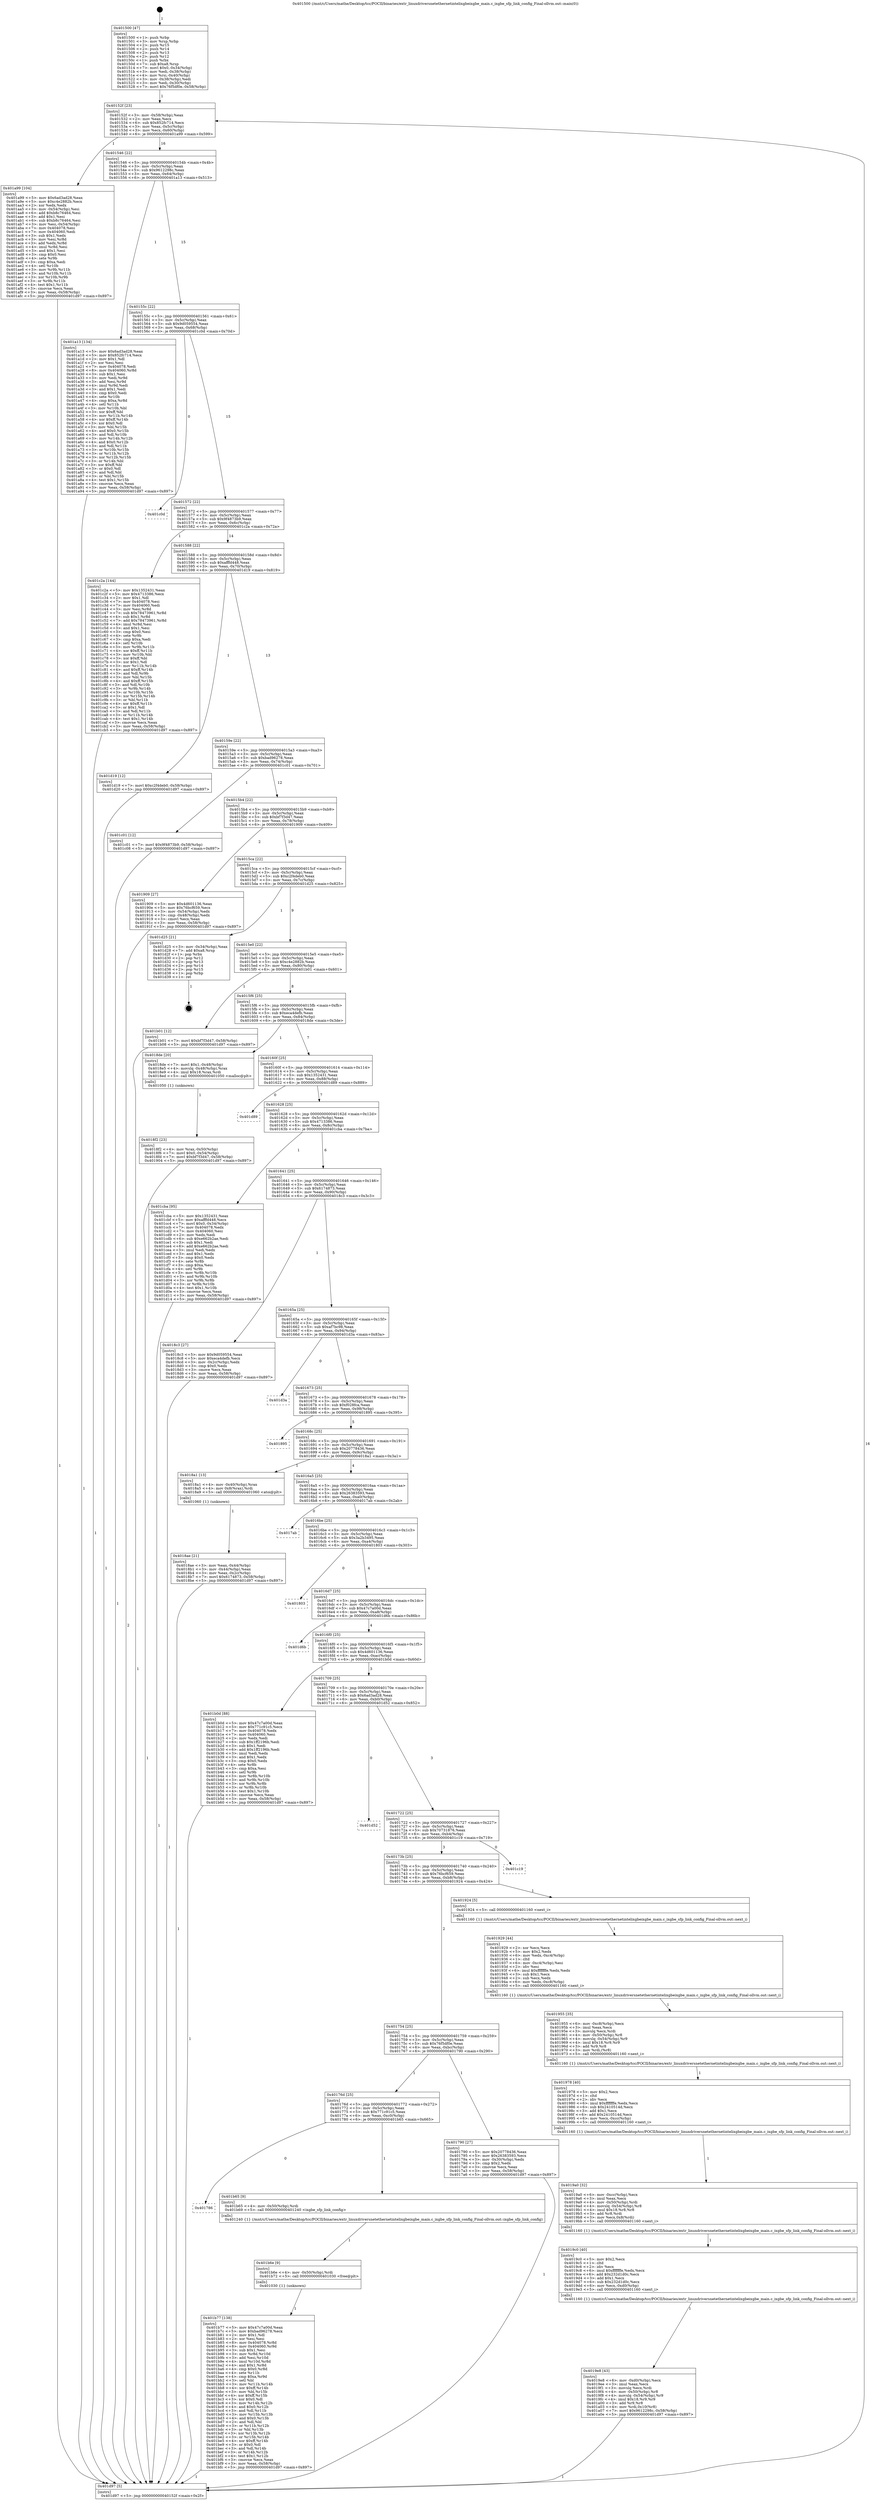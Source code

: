 digraph "0x401500" {
  label = "0x401500 (/mnt/c/Users/mathe/Desktop/tcc/POCII/binaries/extr_linuxdriversnetethernetintelixgbeixgbe_main.c_ixgbe_sfp_link_config_Final-ollvm.out::main(0))"
  labelloc = "t"
  node[shape=record]

  Entry [label="",width=0.3,height=0.3,shape=circle,fillcolor=black,style=filled]
  "0x40152f" [label="{
     0x40152f [23]\l
     | [instrs]\l
     &nbsp;&nbsp;0x40152f \<+3\>: mov -0x58(%rbp),%eax\l
     &nbsp;&nbsp;0x401532 \<+2\>: mov %eax,%ecx\l
     &nbsp;&nbsp;0x401534 \<+6\>: sub $0x852fc714,%ecx\l
     &nbsp;&nbsp;0x40153a \<+3\>: mov %eax,-0x5c(%rbp)\l
     &nbsp;&nbsp;0x40153d \<+3\>: mov %ecx,-0x60(%rbp)\l
     &nbsp;&nbsp;0x401540 \<+6\>: je 0000000000401a99 \<main+0x599\>\l
  }"]
  "0x401a99" [label="{
     0x401a99 [104]\l
     | [instrs]\l
     &nbsp;&nbsp;0x401a99 \<+5\>: mov $0x6ad3ad28,%eax\l
     &nbsp;&nbsp;0x401a9e \<+5\>: mov $0xc4e2882b,%ecx\l
     &nbsp;&nbsp;0x401aa3 \<+2\>: xor %edx,%edx\l
     &nbsp;&nbsp;0x401aa5 \<+3\>: mov -0x54(%rbp),%esi\l
     &nbsp;&nbsp;0x401aa8 \<+6\>: add $0xb8c76464,%esi\l
     &nbsp;&nbsp;0x401aae \<+3\>: add $0x1,%esi\l
     &nbsp;&nbsp;0x401ab1 \<+6\>: sub $0xb8c76464,%esi\l
     &nbsp;&nbsp;0x401ab7 \<+3\>: mov %esi,-0x54(%rbp)\l
     &nbsp;&nbsp;0x401aba \<+7\>: mov 0x404078,%esi\l
     &nbsp;&nbsp;0x401ac1 \<+7\>: mov 0x404060,%edi\l
     &nbsp;&nbsp;0x401ac8 \<+3\>: sub $0x1,%edx\l
     &nbsp;&nbsp;0x401acb \<+3\>: mov %esi,%r8d\l
     &nbsp;&nbsp;0x401ace \<+3\>: add %edx,%r8d\l
     &nbsp;&nbsp;0x401ad1 \<+4\>: imul %r8d,%esi\l
     &nbsp;&nbsp;0x401ad5 \<+3\>: and $0x1,%esi\l
     &nbsp;&nbsp;0x401ad8 \<+3\>: cmp $0x0,%esi\l
     &nbsp;&nbsp;0x401adb \<+4\>: sete %r9b\l
     &nbsp;&nbsp;0x401adf \<+3\>: cmp $0xa,%edi\l
     &nbsp;&nbsp;0x401ae2 \<+4\>: setl %r10b\l
     &nbsp;&nbsp;0x401ae6 \<+3\>: mov %r9b,%r11b\l
     &nbsp;&nbsp;0x401ae9 \<+3\>: and %r10b,%r11b\l
     &nbsp;&nbsp;0x401aec \<+3\>: xor %r10b,%r9b\l
     &nbsp;&nbsp;0x401aef \<+3\>: or %r9b,%r11b\l
     &nbsp;&nbsp;0x401af2 \<+4\>: test $0x1,%r11b\l
     &nbsp;&nbsp;0x401af6 \<+3\>: cmovne %ecx,%eax\l
     &nbsp;&nbsp;0x401af9 \<+3\>: mov %eax,-0x58(%rbp)\l
     &nbsp;&nbsp;0x401afc \<+5\>: jmp 0000000000401d97 \<main+0x897\>\l
  }"]
  "0x401546" [label="{
     0x401546 [22]\l
     | [instrs]\l
     &nbsp;&nbsp;0x401546 \<+5\>: jmp 000000000040154b \<main+0x4b\>\l
     &nbsp;&nbsp;0x40154b \<+3\>: mov -0x5c(%rbp),%eax\l
     &nbsp;&nbsp;0x40154e \<+5\>: sub $0x9612298c,%eax\l
     &nbsp;&nbsp;0x401553 \<+3\>: mov %eax,-0x64(%rbp)\l
     &nbsp;&nbsp;0x401556 \<+6\>: je 0000000000401a13 \<main+0x513\>\l
  }"]
  Exit [label="",width=0.3,height=0.3,shape=circle,fillcolor=black,style=filled,peripheries=2]
  "0x401a13" [label="{
     0x401a13 [134]\l
     | [instrs]\l
     &nbsp;&nbsp;0x401a13 \<+5\>: mov $0x6ad3ad28,%eax\l
     &nbsp;&nbsp;0x401a18 \<+5\>: mov $0x852fc714,%ecx\l
     &nbsp;&nbsp;0x401a1d \<+2\>: mov $0x1,%dl\l
     &nbsp;&nbsp;0x401a1f \<+2\>: xor %esi,%esi\l
     &nbsp;&nbsp;0x401a21 \<+7\>: mov 0x404078,%edi\l
     &nbsp;&nbsp;0x401a28 \<+8\>: mov 0x404060,%r8d\l
     &nbsp;&nbsp;0x401a30 \<+3\>: sub $0x1,%esi\l
     &nbsp;&nbsp;0x401a33 \<+3\>: mov %edi,%r9d\l
     &nbsp;&nbsp;0x401a36 \<+3\>: add %esi,%r9d\l
     &nbsp;&nbsp;0x401a39 \<+4\>: imul %r9d,%edi\l
     &nbsp;&nbsp;0x401a3d \<+3\>: and $0x1,%edi\l
     &nbsp;&nbsp;0x401a40 \<+3\>: cmp $0x0,%edi\l
     &nbsp;&nbsp;0x401a43 \<+4\>: sete %r10b\l
     &nbsp;&nbsp;0x401a47 \<+4\>: cmp $0xa,%r8d\l
     &nbsp;&nbsp;0x401a4b \<+4\>: setl %r11b\l
     &nbsp;&nbsp;0x401a4f \<+3\>: mov %r10b,%bl\l
     &nbsp;&nbsp;0x401a52 \<+3\>: xor $0xff,%bl\l
     &nbsp;&nbsp;0x401a55 \<+3\>: mov %r11b,%r14b\l
     &nbsp;&nbsp;0x401a58 \<+4\>: xor $0xff,%r14b\l
     &nbsp;&nbsp;0x401a5c \<+3\>: xor $0x0,%dl\l
     &nbsp;&nbsp;0x401a5f \<+3\>: mov %bl,%r15b\l
     &nbsp;&nbsp;0x401a62 \<+4\>: and $0x0,%r15b\l
     &nbsp;&nbsp;0x401a66 \<+3\>: and %dl,%r10b\l
     &nbsp;&nbsp;0x401a69 \<+3\>: mov %r14b,%r12b\l
     &nbsp;&nbsp;0x401a6c \<+4\>: and $0x0,%r12b\l
     &nbsp;&nbsp;0x401a70 \<+3\>: and %dl,%r11b\l
     &nbsp;&nbsp;0x401a73 \<+3\>: or %r10b,%r15b\l
     &nbsp;&nbsp;0x401a76 \<+3\>: or %r11b,%r12b\l
     &nbsp;&nbsp;0x401a79 \<+3\>: xor %r12b,%r15b\l
     &nbsp;&nbsp;0x401a7c \<+3\>: or %r14b,%bl\l
     &nbsp;&nbsp;0x401a7f \<+3\>: xor $0xff,%bl\l
     &nbsp;&nbsp;0x401a82 \<+3\>: or $0x0,%dl\l
     &nbsp;&nbsp;0x401a85 \<+2\>: and %dl,%bl\l
     &nbsp;&nbsp;0x401a87 \<+3\>: or %bl,%r15b\l
     &nbsp;&nbsp;0x401a8a \<+4\>: test $0x1,%r15b\l
     &nbsp;&nbsp;0x401a8e \<+3\>: cmovne %ecx,%eax\l
     &nbsp;&nbsp;0x401a91 \<+3\>: mov %eax,-0x58(%rbp)\l
     &nbsp;&nbsp;0x401a94 \<+5\>: jmp 0000000000401d97 \<main+0x897\>\l
  }"]
  "0x40155c" [label="{
     0x40155c [22]\l
     | [instrs]\l
     &nbsp;&nbsp;0x40155c \<+5\>: jmp 0000000000401561 \<main+0x61\>\l
     &nbsp;&nbsp;0x401561 \<+3\>: mov -0x5c(%rbp),%eax\l
     &nbsp;&nbsp;0x401564 \<+5\>: sub $0x9d059554,%eax\l
     &nbsp;&nbsp;0x401569 \<+3\>: mov %eax,-0x68(%rbp)\l
     &nbsp;&nbsp;0x40156c \<+6\>: je 0000000000401c0d \<main+0x70d\>\l
  }"]
  "0x401b77" [label="{
     0x401b77 [138]\l
     | [instrs]\l
     &nbsp;&nbsp;0x401b77 \<+5\>: mov $0x47c7a00d,%eax\l
     &nbsp;&nbsp;0x401b7c \<+5\>: mov $0xbad96278,%ecx\l
     &nbsp;&nbsp;0x401b81 \<+2\>: mov $0x1,%dl\l
     &nbsp;&nbsp;0x401b83 \<+2\>: xor %esi,%esi\l
     &nbsp;&nbsp;0x401b85 \<+8\>: mov 0x404078,%r8d\l
     &nbsp;&nbsp;0x401b8d \<+8\>: mov 0x404060,%r9d\l
     &nbsp;&nbsp;0x401b95 \<+3\>: sub $0x1,%esi\l
     &nbsp;&nbsp;0x401b98 \<+3\>: mov %r8d,%r10d\l
     &nbsp;&nbsp;0x401b9b \<+3\>: add %esi,%r10d\l
     &nbsp;&nbsp;0x401b9e \<+4\>: imul %r10d,%r8d\l
     &nbsp;&nbsp;0x401ba2 \<+4\>: and $0x1,%r8d\l
     &nbsp;&nbsp;0x401ba6 \<+4\>: cmp $0x0,%r8d\l
     &nbsp;&nbsp;0x401baa \<+4\>: sete %r11b\l
     &nbsp;&nbsp;0x401bae \<+4\>: cmp $0xa,%r9d\l
     &nbsp;&nbsp;0x401bb2 \<+3\>: setl %bl\l
     &nbsp;&nbsp;0x401bb5 \<+3\>: mov %r11b,%r14b\l
     &nbsp;&nbsp;0x401bb8 \<+4\>: xor $0xff,%r14b\l
     &nbsp;&nbsp;0x401bbc \<+3\>: mov %bl,%r15b\l
     &nbsp;&nbsp;0x401bbf \<+4\>: xor $0xff,%r15b\l
     &nbsp;&nbsp;0x401bc3 \<+3\>: xor $0x0,%dl\l
     &nbsp;&nbsp;0x401bc6 \<+3\>: mov %r14b,%r12b\l
     &nbsp;&nbsp;0x401bc9 \<+4\>: and $0x0,%r12b\l
     &nbsp;&nbsp;0x401bcd \<+3\>: and %dl,%r11b\l
     &nbsp;&nbsp;0x401bd0 \<+3\>: mov %r15b,%r13b\l
     &nbsp;&nbsp;0x401bd3 \<+4\>: and $0x0,%r13b\l
     &nbsp;&nbsp;0x401bd7 \<+2\>: and %dl,%bl\l
     &nbsp;&nbsp;0x401bd9 \<+3\>: or %r11b,%r12b\l
     &nbsp;&nbsp;0x401bdc \<+3\>: or %bl,%r13b\l
     &nbsp;&nbsp;0x401bdf \<+3\>: xor %r13b,%r12b\l
     &nbsp;&nbsp;0x401be2 \<+3\>: or %r15b,%r14b\l
     &nbsp;&nbsp;0x401be5 \<+4\>: xor $0xff,%r14b\l
     &nbsp;&nbsp;0x401be9 \<+3\>: or $0x0,%dl\l
     &nbsp;&nbsp;0x401bec \<+3\>: and %dl,%r14b\l
     &nbsp;&nbsp;0x401bef \<+3\>: or %r14b,%r12b\l
     &nbsp;&nbsp;0x401bf2 \<+4\>: test $0x1,%r12b\l
     &nbsp;&nbsp;0x401bf6 \<+3\>: cmovne %ecx,%eax\l
     &nbsp;&nbsp;0x401bf9 \<+3\>: mov %eax,-0x58(%rbp)\l
     &nbsp;&nbsp;0x401bfc \<+5\>: jmp 0000000000401d97 \<main+0x897\>\l
  }"]
  "0x401c0d" [label="{
     0x401c0d\l
  }", style=dashed]
  "0x401572" [label="{
     0x401572 [22]\l
     | [instrs]\l
     &nbsp;&nbsp;0x401572 \<+5\>: jmp 0000000000401577 \<main+0x77\>\l
     &nbsp;&nbsp;0x401577 \<+3\>: mov -0x5c(%rbp),%eax\l
     &nbsp;&nbsp;0x40157a \<+5\>: sub $0x9f4873b9,%eax\l
     &nbsp;&nbsp;0x40157f \<+3\>: mov %eax,-0x6c(%rbp)\l
     &nbsp;&nbsp;0x401582 \<+6\>: je 0000000000401c2a \<main+0x72a\>\l
  }"]
  "0x401b6e" [label="{
     0x401b6e [9]\l
     | [instrs]\l
     &nbsp;&nbsp;0x401b6e \<+4\>: mov -0x50(%rbp),%rdi\l
     &nbsp;&nbsp;0x401b72 \<+5\>: call 0000000000401030 \<free@plt\>\l
     | [calls]\l
     &nbsp;&nbsp;0x401030 \{1\} (unknown)\l
  }"]
  "0x401c2a" [label="{
     0x401c2a [144]\l
     | [instrs]\l
     &nbsp;&nbsp;0x401c2a \<+5\>: mov $0x1352431,%eax\l
     &nbsp;&nbsp;0x401c2f \<+5\>: mov $0x4713386,%ecx\l
     &nbsp;&nbsp;0x401c34 \<+2\>: mov $0x1,%dl\l
     &nbsp;&nbsp;0x401c36 \<+7\>: mov 0x404078,%esi\l
     &nbsp;&nbsp;0x401c3d \<+7\>: mov 0x404060,%edi\l
     &nbsp;&nbsp;0x401c44 \<+3\>: mov %esi,%r8d\l
     &nbsp;&nbsp;0x401c47 \<+7\>: sub $0x78473961,%r8d\l
     &nbsp;&nbsp;0x401c4e \<+4\>: sub $0x1,%r8d\l
     &nbsp;&nbsp;0x401c52 \<+7\>: add $0x78473961,%r8d\l
     &nbsp;&nbsp;0x401c59 \<+4\>: imul %r8d,%esi\l
     &nbsp;&nbsp;0x401c5d \<+3\>: and $0x1,%esi\l
     &nbsp;&nbsp;0x401c60 \<+3\>: cmp $0x0,%esi\l
     &nbsp;&nbsp;0x401c63 \<+4\>: sete %r9b\l
     &nbsp;&nbsp;0x401c67 \<+3\>: cmp $0xa,%edi\l
     &nbsp;&nbsp;0x401c6a \<+4\>: setl %r10b\l
     &nbsp;&nbsp;0x401c6e \<+3\>: mov %r9b,%r11b\l
     &nbsp;&nbsp;0x401c71 \<+4\>: xor $0xff,%r11b\l
     &nbsp;&nbsp;0x401c75 \<+3\>: mov %r10b,%bl\l
     &nbsp;&nbsp;0x401c78 \<+3\>: xor $0xff,%bl\l
     &nbsp;&nbsp;0x401c7b \<+3\>: xor $0x1,%dl\l
     &nbsp;&nbsp;0x401c7e \<+3\>: mov %r11b,%r14b\l
     &nbsp;&nbsp;0x401c81 \<+4\>: and $0xff,%r14b\l
     &nbsp;&nbsp;0x401c85 \<+3\>: and %dl,%r9b\l
     &nbsp;&nbsp;0x401c88 \<+3\>: mov %bl,%r15b\l
     &nbsp;&nbsp;0x401c8b \<+4\>: and $0xff,%r15b\l
     &nbsp;&nbsp;0x401c8f \<+3\>: and %dl,%r10b\l
     &nbsp;&nbsp;0x401c92 \<+3\>: or %r9b,%r14b\l
     &nbsp;&nbsp;0x401c95 \<+3\>: or %r10b,%r15b\l
     &nbsp;&nbsp;0x401c98 \<+3\>: xor %r15b,%r14b\l
     &nbsp;&nbsp;0x401c9b \<+3\>: or %bl,%r11b\l
     &nbsp;&nbsp;0x401c9e \<+4\>: xor $0xff,%r11b\l
     &nbsp;&nbsp;0x401ca2 \<+3\>: or $0x1,%dl\l
     &nbsp;&nbsp;0x401ca5 \<+3\>: and %dl,%r11b\l
     &nbsp;&nbsp;0x401ca8 \<+3\>: or %r11b,%r14b\l
     &nbsp;&nbsp;0x401cab \<+4\>: test $0x1,%r14b\l
     &nbsp;&nbsp;0x401caf \<+3\>: cmovne %ecx,%eax\l
     &nbsp;&nbsp;0x401cb2 \<+3\>: mov %eax,-0x58(%rbp)\l
     &nbsp;&nbsp;0x401cb5 \<+5\>: jmp 0000000000401d97 \<main+0x897\>\l
  }"]
  "0x401588" [label="{
     0x401588 [22]\l
     | [instrs]\l
     &nbsp;&nbsp;0x401588 \<+5\>: jmp 000000000040158d \<main+0x8d\>\l
     &nbsp;&nbsp;0x40158d \<+3\>: mov -0x5c(%rbp),%eax\l
     &nbsp;&nbsp;0x401590 \<+5\>: sub $0xafffd448,%eax\l
     &nbsp;&nbsp;0x401595 \<+3\>: mov %eax,-0x70(%rbp)\l
     &nbsp;&nbsp;0x401598 \<+6\>: je 0000000000401d19 \<main+0x819\>\l
  }"]
  "0x401786" [label="{
     0x401786\l
  }", style=dashed]
  "0x401d19" [label="{
     0x401d19 [12]\l
     | [instrs]\l
     &nbsp;&nbsp;0x401d19 \<+7\>: movl $0xc2f4deb0,-0x58(%rbp)\l
     &nbsp;&nbsp;0x401d20 \<+5\>: jmp 0000000000401d97 \<main+0x897\>\l
  }"]
  "0x40159e" [label="{
     0x40159e [22]\l
     | [instrs]\l
     &nbsp;&nbsp;0x40159e \<+5\>: jmp 00000000004015a3 \<main+0xa3\>\l
     &nbsp;&nbsp;0x4015a3 \<+3\>: mov -0x5c(%rbp),%eax\l
     &nbsp;&nbsp;0x4015a6 \<+5\>: sub $0xbad96278,%eax\l
     &nbsp;&nbsp;0x4015ab \<+3\>: mov %eax,-0x74(%rbp)\l
     &nbsp;&nbsp;0x4015ae \<+6\>: je 0000000000401c01 \<main+0x701\>\l
  }"]
  "0x401b65" [label="{
     0x401b65 [9]\l
     | [instrs]\l
     &nbsp;&nbsp;0x401b65 \<+4\>: mov -0x50(%rbp),%rdi\l
     &nbsp;&nbsp;0x401b69 \<+5\>: call 0000000000401240 \<ixgbe_sfp_link_config\>\l
     | [calls]\l
     &nbsp;&nbsp;0x401240 \{1\} (/mnt/c/Users/mathe/Desktop/tcc/POCII/binaries/extr_linuxdriversnetethernetintelixgbeixgbe_main.c_ixgbe_sfp_link_config_Final-ollvm.out::ixgbe_sfp_link_config)\l
  }"]
  "0x401c01" [label="{
     0x401c01 [12]\l
     | [instrs]\l
     &nbsp;&nbsp;0x401c01 \<+7\>: movl $0x9f4873b9,-0x58(%rbp)\l
     &nbsp;&nbsp;0x401c08 \<+5\>: jmp 0000000000401d97 \<main+0x897\>\l
  }"]
  "0x4015b4" [label="{
     0x4015b4 [22]\l
     | [instrs]\l
     &nbsp;&nbsp;0x4015b4 \<+5\>: jmp 00000000004015b9 \<main+0xb9\>\l
     &nbsp;&nbsp;0x4015b9 \<+3\>: mov -0x5c(%rbp),%eax\l
     &nbsp;&nbsp;0x4015bc \<+5\>: sub $0xbf7f3d47,%eax\l
     &nbsp;&nbsp;0x4015c1 \<+3\>: mov %eax,-0x78(%rbp)\l
     &nbsp;&nbsp;0x4015c4 \<+6\>: je 0000000000401909 \<main+0x409\>\l
  }"]
  "0x4019e8" [label="{
     0x4019e8 [43]\l
     | [instrs]\l
     &nbsp;&nbsp;0x4019e8 \<+6\>: mov -0xd0(%rbp),%ecx\l
     &nbsp;&nbsp;0x4019ee \<+3\>: imul %eax,%ecx\l
     &nbsp;&nbsp;0x4019f1 \<+3\>: movslq %ecx,%rdi\l
     &nbsp;&nbsp;0x4019f4 \<+4\>: mov -0x50(%rbp),%r8\l
     &nbsp;&nbsp;0x4019f8 \<+4\>: movslq -0x54(%rbp),%r9\l
     &nbsp;&nbsp;0x4019fc \<+4\>: imul $0x18,%r9,%r9\l
     &nbsp;&nbsp;0x401a00 \<+3\>: add %r9,%r8\l
     &nbsp;&nbsp;0x401a03 \<+4\>: mov %rdi,0x10(%r8)\l
     &nbsp;&nbsp;0x401a07 \<+7\>: movl $0x9612298c,-0x58(%rbp)\l
     &nbsp;&nbsp;0x401a0e \<+5\>: jmp 0000000000401d97 \<main+0x897\>\l
  }"]
  "0x401909" [label="{
     0x401909 [27]\l
     | [instrs]\l
     &nbsp;&nbsp;0x401909 \<+5\>: mov $0x4d601136,%eax\l
     &nbsp;&nbsp;0x40190e \<+5\>: mov $0x76bcf659,%ecx\l
     &nbsp;&nbsp;0x401913 \<+3\>: mov -0x54(%rbp),%edx\l
     &nbsp;&nbsp;0x401916 \<+3\>: cmp -0x48(%rbp),%edx\l
     &nbsp;&nbsp;0x401919 \<+3\>: cmovl %ecx,%eax\l
     &nbsp;&nbsp;0x40191c \<+3\>: mov %eax,-0x58(%rbp)\l
     &nbsp;&nbsp;0x40191f \<+5\>: jmp 0000000000401d97 \<main+0x897\>\l
  }"]
  "0x4015ca" [label="{
     0x4015ca [22]\l
     | [instrs]\l
     &nbsp;&nbsp;0x4015ca \<+5\>: jmp 00000000004015cf \<main+0xcf\>\l
     &nbsp;&nbsp;0x4015cf \<+3\>: mov -0x5c(%rbp),%eax\l
     &nbsp;&nbsp;0x4015d2 \<+5\>: sub $0xc2f4deb0,%eax\l
     &nbsp;&nbsp;0x4015d7 \<+3\>: mov %eax,-0x7c(%rbp)\l
     &nbsp;&nbsp;0x4015da \<+6\>: je 0000000000401d25 \<main+0x825\>\l
  }"]
  "0x4019c0" [label="{
     0x4019c0 [40]\l
     | [instrs]\l
     &nbsp;&nbsp;0x4019c0 \<+5\>: mov $0x2,%ecx\l
     &nbsp;&nbsp;0x4019c5 \<+1\>: cltd\l
     &nbsp;&nbsp;0x4019c6 \<+2\>: idiv %ecx\l
     &nbsp;&nbsp;0x4019c8 \<+6\>: imul $0xfffffffe,%edx,%ecx\l
     &nbsp;&nbsp;0x4019ce \<+6\>: add $0x232d1d0c,%ecx\l
     &nbsp;&nbsp;0x4019d4 \<+3\>: add $0x1,%ecx\l
     &nbsp;&nbsp;0x4019d7 \<+6\>: sub $0x232d1d0c,%ecx\l
     &nbsp;&nbsp;0x4019dd \<+6\>: mov %ecx,-0xd0(%rbp)\l
     &nbsp;&nbsp;0x4019e3 \<+5\>: call 0000000000401160 \<next_i\>\l
     | [calls]\l
     &nbsp;&nbsp;0x401160 \{1\} (/mnt/c/Users/mathe/Desktop/tcc/POCII/binaries/extr_linuxdriversnetethernetintelixgbeixgbe_main.c_ixgbe_sfp_link_config_Final-ollvm.out::next_i)\l
  }"]
  "0x401d25" [label="{
     0x401d25 [21]\l
     | [instrs]\l
     &nbsp;&nbsp;0x401d25 \<+3\>: mov -0x34(%rbp),%eax\l
     &nbsp;&nbsp;0x401d28 \<+7\>: add $0xa8,%rsp\l
     &nbsp;&nbsp;0x401d2f \<+1\>: pop %rbx\l
     &nbsp;&nbsp;0x401d30 \<+2\>: pop %r12\l
     &nbsp;&nbsp;0x401d32 \<+2\>: pop %r13\l
     &nbsp;&nbsp;0x401d34 \<+2\>: pop %r14\l
     &nbsp;&nbsp;0x401d36 \<+2\>: pop %r15\l
     &nbsp;&nbsp;0x401d38 \<+1\>: pop %rbp\l
     &nbsp;&nbsp;0x401d39 \<+1\>: ret\l
  }"]
  "0x4015e0" [label="{
     0x4015e0 [22]\l
     | [instrs]\l
     &nbsp;&nbsp;0x4015e0 \<+5\>: jmp 00000000004015e5 \<main+0xe5\>\l
     &nbsp;&nbsp;0x4015e5 \<+3\>: mov -0x5c(%rbp),%eax\l
     &nbsp;&nbsp;0x4015e8 \<+5\>: sub $0xc4e2882b,%eax\l
     &nbsp;&nbsp;0x4015ed \<+3\>: mov %eax,-0x80(%rbp)\l
     &nbsp;&nbsp;0x4015f0 \<+6\>: je 0000000000401b01 \<main+0x601\>\l
  }"]
  "0x4019a0" [label="{
     0x4019a0 [32]\l
     | [instrs]\l
     &nbsp;&nbsp;0x4019a0 \<+6\>: mov -0xcc(%rbp),%ecx\l
     &nbsp;&nbsp;0x4019a6 \<+3\>: imul %eax,%ecx\l
     &nbsp;&nbsp;0x4019a9 \<+4\>: mov -0x50(%rbp),%rdi\l
     &nbsp;&nbsp;0x4019ad \<+4\>: movslq -0x54(%rbp),%r8\l
     &nbsp;&nbsp;0x4019b1 \<+4\>: imul $0x18,%r8,%r8\l
     &nbsp;&nbsp;0x4019b5 \<+3\>: add %r8,%rdi\l
     &nbsp;&nbsp;0x4019b8 \<+3\>: mov %ecx,0x8(%rdi)\l
     &nbsp;&nbsp;0x4019bb \<+5\>: call 0000000000401160 \<next_i\>\l
     | [calls]\l
     &nbsp;&nbsp;0x401160 \{1\} (/mnt/c/Users/mathe/Desktop/tcc/POCII/binaries/extr_linuxdriversnetethernetintelixgbeixgbe_main.c_ixgbe_sfp_link_config_Final-ollvm.out::next_i)\l
  }"]
  "0x401b01" [label="{
     0x401b01 [12]\l
     | [instrs]\l
     &nbsp;&nbsp;0x401b01 \<+7\>: movl $0xbf7f3d47,-0x58(%rbp)\l
     &nbsp;&nbsp;0x401b08 \<+5\>: jmp 0000000000401d97 \<main+0x897\>\l
  }"]
  "0x4015f6" [label="{
     0x4015f6 [25]\l
     | [instrs]\l
     &nbsp;&nbsp;0x4015f6 \<+5\>: jmp 00000000004015fb \<main+0xfb\>\l
     &nbsp;&nbsp;0x4015fb \<+3\>: mov -0x5c(%rbp),%eax\l
     &nbsp;&nbsp;0x4015fe \<+5\>: sub $0xeca4defb,%eax\l
     &nbsp;&nbsp;0x401603 \<+6\>: mov %eax,-0x84(%rbp)\l
     &nbsp;&nbsp;0x401609 \<+6\>: je 00000000004018de \<main+0x3de\>\l
  }"]
  "0x401978" [label="{
     0x401978 [40]\l
     | [instrs]\l
     &nbsp;&nbsp;0x401978 \<+5\>: mov $0x2,%ecx\l
     &nbsp;&nbsp;0x40197d \<+1\>: cltd\l
     &nbsp;&nbsp;0x40197e \<+2\>: idiv %ecx\l
     &nbsp;&nbsp;0x401980 \<+6\>: imul $0xfffffffe,%edx,%ecx\l
     &nbsp;&nbsp;0x401986 \<+6\>: sub $0x2410514d,%ecx\l
     &nbsp;&nbsp;0x40198c \<+3\>: add $0x1,%ecx\l
     &nbsp;&nbsp;0x40198f \<+6\>: add $0x2410514d,%ecx\l
     &nbsp;&nbsp;0x401995 \<+6\>: mov %ecx,-0xcc(%rbp)\l
     &nbsp;&nbsp;0x40199b \<+5\>: call 0000000000401160 \<next_i\>\l
     | [calls]\l
     &nbsp;&nbsp;0x401160 \{1\} (/mnt/c/Users/mathe/Desktop/tcc/POCII/binaries/extr_linuxdriversnetethernetintelixgbeixgbe_main.c_ixgbe_sfp_link_config_Final-ollvm.out::next_i)\l
  }"]
  "0x4018de" [label="{
     0x4018de [20]\l
     | [instrs]\l
     &nbsp;&nbsp;0x4018de \<+7\>: movl $0x1,-0x48(%rbp)\l
     &nbsp;&nbsp;0x4018e5 \<+4\>: movslq -0x48(%rbp),%rax\l
     &nbsp;&nbsp;0x4018e9 \<+4\>: imul $0x18,%rax,%rdi\l
     &nbsp;&nbsp;0x4018ed \<+5\>: call 0000000000401050 \<malloc@plt\>\l
     | [calls]\l
     &nbsp;&nbsp;0x401050 \{1\} (unknown)\l
  }"]
  "0x40160f" [label="{
     0x40160f [25]\l
     | [instrs]\l
     &nbsp;&nbsp;0x40160f \<+5\>: jmp 0000000000401614 \<main+0x114\>\l
     &nbsp;&nbsp;0x401614 \<+3\>: mov -0x5c(%rbp),%eax\l
     &nbsp;&nbsp;0x401617 \<+5\>: sub $0x1352431,%eax\l
     &nbsp;&nbsp;0x40161c \<+6\>: mov %eax,-0x88(%rbp)\l
     &nbsp;&nbsp;0x401622 \<+6\>: je 0000000000401d89 \<main+0x889\>\l
  }"]
  "0x401955" [label="{
     0x401955 [35]\l
     | [instrs]\l
     &nbsp;&nbsp;0x401955 \<+6\>: mov -0xc8(%rbp),%ecx\l
     &nbsp;&nbsp;0x40195b \<+3\>: imul %eax,%ecx\l
     &nbsp;&nbsp;0x40195e \<+3\>: movslq %ecx,%rdi\l
     &nbsp;&nbsp;0x401961 \<+4\>: mov -0x50(%rbp),%r8\l
     &nbsp;&nbsp;0x401965 \<+4\>: movslq -0x54(%rbp),%r9\l
     &nbsp;&nbsp;0x401969 \<+4\>: imul $0x18,%r9,%r9\l
     &nbsp;&nbsp;0x40196d \<+3\>: add %r9,%r8\l
     &nbsp;&nbsp;0x401970 \<+3\>: mov %rdi,(%r8)\l
     &nbsp;&nbsp;0x401973 \<+5\>: call 0000000000401160 \<next_i\>\l
     | [calls]\l
     &nbsp;&nbsp;0x401160 \{1\} (/mnt/c/Users/mathe/Desktop/tcc/POCII/binaries/extr_linuxdriversnetethernetintelixgbeixgbe_main.c_ixgbe_sfp_link_config_Final-ollvm.out::next_i)\l
  }"]
  "0x401d89" [label="{
     0x401d89\l
  }", style=dashed]
  "0x401628" [label="{
     0x401628 [25]\l
     | [instrs]\l
     &nbsp;&nbsp;0x401628 \<+5\>: jmp 000000000040162d \<main+0x12d\>\l
     &nbsp;&nbsp;0x40162d \<+3\>: mov -0x5c(%rbp),%eax\l
     &nbsp;&nbsp;0x401630 \<+5\>: sub $0x4713386,%eax\l
     &nbsp;&nbsp;0x401635 \<+6\>: mov %eax,-0x8c(%rbp)\l
     &nbsp;&nbsp;0x40163b \<+6\>: je 0000000000401cba \<main+0x7ba\>\l
  }"]
  "0x401929" [label="{
     0x401929 [44]\l
     | [instrs]\l
     &nbsp;&nbsp;0x401929 \<+2\>: xor %ecx,%ecx\l
     &nbsp;&nbsp;0x40192b \<+5\>: mov $0x2,%edx\l
     &nbsp;&nbsp;0x401930 \<+6\>: mov %edx,-0xc4(%rbp)\l
     &nbsp;&nbsp;0x401936 \<+1\>: cltd\l
     &nbsp;&nbsp;0x401937 \<+6\>: mov -0xc4(%rbp),%esi\l
     &nbsp;&nbsp;0x40193d \<+2\>: idiv %esi\l
     &nbsp;&nbsp;0x40193f \<+6\>: imul $0xfffffffe,%edx,%edx\l
     &nbsp;&nbsp;0x401945 \<+3\>: sub $0x1,%ecx\l
     &nbsp;&nbsp;0x401948 \<+2\>: sub %ecx,%edx\l
     &nbsp;&nbsp;0x40194a \<+6\>: mov %edx,-0xc8(%rbp)\l
     &nbsp;&nbsp;0x401950 \<+5\>: call 0000000000401160 \<next_i\>\l
     | [calls]\l
     &nbsp;&nbsp;0x401160 \{1\} (/mnt/c/Users/mathe/Desktop/tcc/POCII/binaries/extr_linuxdriversnetethernetintelixgbeixgbe_main.c_ixgbe_sfp_link_config_Final-ollvm.out::next_i)\l
  }"]
  "0x401cba" [label="{
     0x401cba [95]\l
     | [instrs]\l
     &nbsp;&nbsp;0x401cba \<+5\>: mov $0x1352431,%eax\l
     &nbsp;&nbsp;0x401cbf \<+5\>: mov $0xafffd448,%ecx\l
     &nbsp;&nbsp;0x401cc4 \<+7\>: movl $0x0,-0x34(%rbp)\l
     &nbsp;&nbsp;0x401ccb \<+7\>: mov 0x404078,%edx\l
     &nbsp;&nbsp;0x401cd2 \<+7\>: mov 0x404060,%esi\l
     &nbsp;&nbsp;0x401cd9 \<+2\>: mov %edx,%edi\l
     &nbsp;&nbsp;0x401cdb \<+6\>: sub $0xe662b2ae,%edi\l
     &nbsp;&nbsp;0x401ce1 \<+3\>: sub $0x1,%edi\l
     &nbsp;&nbsp;0x401ce4 \<+6\>: add $0xe662b2ae,%edi\l
     &nbsp;&nbsp;0x401cea \<+3\>: imul %edi,%edx\l
     &nbsp;&nbsp;0x401ced \<+3\>: and $0x1,%edx\l
     &nbsp;&nbsp;0x401cf0 \<+3\>: cmp $0x0,%edx\l
     &nbsp;&nbsp;0x401cf3 \<+4\>: sete %r8b\l
     &nbsp;&nbsp;0x401cf7 \<+3\>: cmp $0xa,%esi\l
     &nbsp;&nbsp;0x401cfa \<+4\>: setl %r9b\l
     &nbsp;&nbsp;0x401cfe \<+3\>: mov %r8b,%r10b\l
     &nbsp;&nbsp;0x401d01 \<+3\>: and %r9b,%r10b\l
     &nbsp;&nbsp;0x401d04 \<+3\>: xor %r9b,%r8b\l
     &nbsp;&nbsp;0x401d07 \<+3\>: or %r8b,%r10b\l
     &nbsp;&nbsp;0x401d0a \<+4\>: test $0x1,%r10b\l
     &nbsp;&nbsp;0x401d0e \<+3\>: cmovne %ecx,%eax\l
     &nbsp;&nbsp;0x401d11 \<+3\>: mov %eax,-0x58(%rbp)\l
     &nbsp;&nbsp;0x401d14 \<+5\>: jmp 0000000000401d97 \<main+0x897\>\l
  }"]
  "0x401641" [label="{
     0x401641 [25]\l
     | [instrs]\l
     &nbsp;&nbsp;0x401641 \<+5\>: jmp 0000000000401646 \<main+0x146\>\l
     &nbsp;&nbsp;0x401646 \<+3\>: mov -0x5c(%rbp),%eax\l
     &nbsp;&nbsp;0x401649 \<+5\>: sub $0x6174873,%eax\l
     &nbsp;&nbsp;0x40164e \<+6\>: mov %eax,-0x90(%rbp)\l
     &nbsp;&nbsp;0x401654 \<+6\>: je 00000000004018c3 \<main+0x3c3\>\l
  }"]
  "0x4018f2" [label="{
     0x4018f2 [23]\l
     | [instrs]\l
     &nbsp;&nbsp;0x4018f2 \<+4\>: mov %rax,-0x50(%rbp)\l
     &nbsp;&nbsp;0x4018f6 \<+7\>: movl $0x0,-0x54(%rbp)\l
     &nbsp;&nbsp;0x4018fd \<+7\>: movl $0xbf7f3d47,-0x58(%rbp)\l
     &nbsp;&nbsp;0x401904 \<+5\>: jmp 0000000000401d97 \<main+0x897\>\l
  }"]
  "0x4018c3" [label="{
     0x4018c3 [27]\l
     | [instrs]\l
     &nbsp;&nbsp;0x4018c3 \<+5\>: mov $0x9d059554,%eax\l
     &nbsp;&nbsp;0x4018c8 \<+5\>: mov $0xeca4defb,%ecx\l
     &nbsp;&nbsp;0x4018cd \<+3\>: mov -0x2c(%rbp),%edx\l
     &nbsp;&nbsp;0x4018d0 \<+3\>: cmp $0x0,%edx\l
     &nbsp;&nbsp;0x4018d3 \<+3\>: cmove %ecx,%eax\l
     &nbsp;&nbsp;0x4018d6 \<+3\>: mov %eax,-0x58(%rbp)\l
     &nbsp;&nbsp;0x4018d9 \<+5\>: jmp 0000000000401d97 \<main+0x897\>\l
  }"]
  "0x40165a" [label="{
     0x40165a [25]\l
     | [instrs]\l
     &nbsp;&nbsp;0x40165a \<+5\>: jmp 000000000040165f \<main+0x15f\>\l
     &nbsp;&nbsp;0x40165f \<+3\>: mov -0x5c(%rbp),%eax\l
     &nbsp;&nbsp;0x401662 \<+5\>: sub $0xaf7bc98,%eax\l
     &nbsp;&nbsp;0x401667 \<+6\>: mov %eax,-0x94(%rbp)\l
     &nbsp;&nbsp;0x40166d \<+6\>: je 0000000000401d3a \<main+0x83a\>\l
  }"]
  "0x4018ae" [label="{
     0x4018ae [21]\l
     | [instrs]\l
     &nbsp;&nbsp;0x4018ae \<+3\>: mov %eax,-0x44(%rbp)\l
     &nbsp;&nbsp;0x4018b1 \<+3\>: mov -0x44(%rbp),%eax\l
     &nbsp;&nbsp;0x4018b4 \<+3\>: mov %eax,-0x2c(%rbp)\l
     &nbsp;&nbsp;0x4018b7 \<+7\>: movl $0x6174873,-0x58(%rbp)\l
     &nbsp;&nbsp;0x4018be \<+5\>: jmp 0000000000401d97 \<main+0x897\>\l
  }"]
  "0x401d3a" [label="{
     0x401d3a\l
  }", style=dashed]
  "0x401673" [label="{
     0x401673 [25]\l
     | [instrs]\l
     &nbsp;&nbsp;0x401673 \<+5\>: jmp 0000000000401678 \<main+0x178\>\l
     &nbsp;&nbsp;0x401678 \<+3\>: mov -0x5c(%rbp),%eax\l
     &nbsp;&nbsp;0x40167b \<+5\>: sub $0xf028fca,%eax\l
     &nbsp;&nbsp;0x401680 \<+6\>: mov %eax,-0x98(%rbp)\l
     &nbsp;&nbsp;0x401686 \<+6\>: je 0000000000401895 \<main+0x395\>\l
  }"]
  "0x401500" [label="{
     0x401500 [47]\l
     | [instrs]\l
     &nbsp;&nbsp;0x401500 \<+1\>: push %rbp\l
     &nbsp;&nbsp;0x401501 \<+3\>: mov %rsp,%rbp\l
     &nbsp;&nbsp;0x401504 \<+2\>: push %r15\l
     &nbsp;&nbsp;0x401506 \<+2\>: push %r14\l
     &nbsp;&nbsp;0x401508 \<+2\>: push %r13\l
     &nbsp;&nbsp;0x40150a \<+2\>: push %r12\l
     &nbsp;&nbsp;0x40150c \<+1\>: push %rbx\l
     &nbsp;&nbsp;0x40150d \<+7\>: sub $0xa8,%rsp\l
     &nbsp;&nbsp;0x401514 \<+7\>: movl $0x0,-0x34(%rbp)\l
     &nbsp;&nbsp;0x40151b \<+3\>: mov %edi,-0x38(%rbp)\l
     &nbsp;&nbsp;0x40151e \<+4\>: mov %rsi,-0x40(%rbp)\l
     &nbsp;&nbsp;0x401522 \<+3\>: mov -0x38(%rbp),%edi\l
     &nbsp;&nbsp;0x401525 \<+3\>: mov %edi,-0x30(%rbp)\l
     &nbsp;&nbsp;0x401528 \<+7\>: movl $0x76f5df0e,-0x58(%rbp)\l
  }"]
  "0x401895" [label="{
     0x401895\l
  }", style=dashed]
  "0x40168c" [label="{
     0x40168c [25]\l
     | [instrs]\l
     &nbsp;&nbsp;0x40168c \<+5\>: jmp 0000000000401691 \<main+0x191\>\l
     &nbsp;&nbsp;0x401691 \<+3\>: mov -0x5c(%rbp),%eax\l
     &nbsp;&nbsp;0x401694 \<+5\>: sub $0x20778436,%eax\l
     &nbsp;&nbsp;0x401699 \<+6\>: mov %eax,-0x9c(%rbp)\l
     &nbsp;&nbsp;0x40169f \<+6\>: je 00000000004018a1 \<main+0x3a1\>\l
  }"]
  "0x401d97" [label="{
     0x401d97 [5]\l
     | [instrs]\l
     &nbsp;&nbsp;0x401d97 \<+5\>: jmp 000000000040152f \<main+0x2f\>\l
  }"]
  "0x4018a1" [label="{
     0x4018a1 [13]\l
     | [instrs]\l
     &nbsp;&nbsp;0x4018a1 \<+4\>: mov -0x40(%rbp),%rax\l
     &nbsp;&nbsp;0x4018a5 \<+4\>: mov 0x8(%rax),%rdi\l
     &nbsp;&nbsp;0x4018a9 \<+5\>: call 0000000000401060 \<atoi@plt\>\l
     | [calls]\l
     &nbsp;&nbsp;0x401060 \{1\} (unknown)\l
  }"]
  "0x4016a5" [label="{
     0x4016a5 [25]\l
     | [instrs]\l
     &nbsp;&nbsp;0x4016a5 \<+5\>: jmp 00000000004016aa \<main+0x1aa\>\l
     &nbsp;&nbsp;0x4016aa \<+3\>: mov -0x5c(%rbp),%eax\l
     &nbsp;&nbsp;0x4016ad \<+5\>: sub $0x26383593,%eax\l
     &nbsp;&nbsp;0x4016b2 \<+6\>: mov %eax,-0xa0(%rbp)\l
     &nbsp;&nbsp;0x4016b8 \<+6\>: je 00000000004017ab \<main+0x2ab\>\l
  }"]
  "0x40176d" [label="{
     0x40176d [25]\l
     | [instrs]\l
     &nbsp;&nbsp;0x40176d \<+5\>: jmp 0000000000401772 \<main+0x272\>\l
     &nbsp;&nbsp;0x401772 \<+3\>: mov -0x5c(%rbp),%eax\l
     &nbsp;&nbsp;0x401775 \<+5\>: sub $0x771c91c5,%eax\l
     &nbsp;&nbsp;0x40177a \<+6\>: mov %eax,-0xc0(%rbp)\l
     &nbsp;&nbsp;0x401780 \<+6\>: je 0000000000401b65 \<main+0x665\>\l
  }"]
  "0x4017ab" [label="{
     0x4017ab\l
  }", style=dashed]
  "0x4016be" [label="{
     0x4016be [25]\l
     | [instrs]\l
     &nbsp;&nbsp;0x4016be \<+5\>: jmp 00000000004016c3 \<main+0x1c3\>\l
     &nbsp;&nbsp;0x4016c3 \<+3\>: mov -0x5c(%rbp),%eax\l
     &nbsp;&nbsp;0x4016c6 \<+5\>: sub $0x3a2b3495,%eax\l
     &nbsp;&nbsp;0x4016cb \<+6\>: mov %eax,-0xa4(%rbp)\l
     &nbsp;&nbsp;0x4016d1 \<+6\>: je 0000000000401803 \<main+0x303\>\l
  }"]
  "0x401790" [label="{
     0x401790 [27]\l
     | [instrs]\l
     &nbsp;&nbsp;0x401790 \<+5\>: mov $0x20778436,%eax\l
     &nbsp;&nbsp;0x401795 \<+5\>: mov $0x26383593,%ecx\l
     &nbsp;&nbsp;0x40179a \<+3\>: mov -0x30(%rbp),%edx\l
     &nbsp;&nbsp;0x40179d \<+3\>: cmp $0x2,%edx\l
     &nbsp;&nbsp;0x4017a0 \<+3\>: cmovne %ecx,%eax\l
     &nbsp;&nbsp;0x4017a3 \<+3\>: mov %eax,-0x58(%rbp)\l
     &nbsp;&nbsp;0x4017a6 \<+5\>: jmp 0000000000401d97 \<main+0x897\>\l
  }"]
  "0x401803" [label="{
     0x401803\l
  }", style=dashed]
  "0x4016d7" [label="{
     0x4016d7 [25]\l
     | [instrs]\l
     &nbsp;&nbsp;0x4016d7 \<+5\>: jmp 00000000004016dc \<main+0x1dc\>\l
     &nbsp;&nbsp;0x4016dc \<+3\>: mov -0x5c(%rbp),%eax\l
     &nbsp;&nbsp;0x4016df \<+5\>: sub $0x47c7a00d,%eax\l
     &nbsp;&nbsp;0x4016e4 \<+6\>: mov %eax,-0xa8(%rbp)\l
     &nbsp;&nbsp;0x4016ea \<+6\>: je 0000000000401d6b \<main+0x86b\>\l
  }"]
  "0x401754" [label="{
     0x401754 [25]\l
     | [instrs]\l
     &nbsp;&nbsp;0x401754 \<+5\>: jmp 0000000000401759 \<main+0x259\>\l
     &nbsp;&nbsp;0x401759 \<+3\>: mov -0x5c(%rbp),%eax\l
     &nbsp;&nbsp;0x40175c \<+5\>: sub $0x76f5df0e,%eax\l
     &nbsp;&nbsp;0x401761 \<+6\>: mov %eax,-0xbc(%rbp)\l
     &nbsp;&nbsp;0x401767 \<+6\>: je 0000000000401790 \<main+0x290\>\l
  }"]
  "0x401d6b" [label="{
     0x401d6b\l
  }", style=dashed]
  "0x4016f0" [label="{
     0x4016f0 [25]\l
     | [instrs]\l
     &nbsp;&nbsp;0x4016f0 \<+5\>: jmp 00000000004016f5 \<main+0x1f5\>\l
     &nbsp;&nbsp;0x4016f5 \<+3\>: mov -0x5c(%rbp),%eax\l
     &nbsp;&nbsp;0x4016f8 \<+5\>: sub $0x4d601136,%eax\l
     &nbsp;&nbsp;0x4016fd \<+6\>: mov %eax,-0xac(%rbp)\l
     &nbsp;&nbsp;0x401703 \<+6\>: je 0000000000401b0d \<main+0x60d\>\l
  }"]
  "0x401924" [label="{
     0x401924 [5]\l
     | [instrs]\l
     &nbsp;&nbsp;0x401924 \<+5\>: call 0000000000401160 \<next_i\>\l
     | [calls]\l
     &nbsp;&nbsp;0x401160 \{1\} (/mnt/c/Users/mathe/Desktop/tcc/POCII/binaries/extr_linuxdriversnetethernetintelixgbeixgbe_main.c_ixgbe_sfp_link_config_Final-ollvm.out::next_i)\l
  }"]
  "0x401b0d" [label="{
     0x401b0d [88]\l
     | [instrs]\l
     &nbsp;&nbsp;0x401b0d \<+5\>: mov $0x47c7a00d,%eax\l
     &nbsp;&nbsp;0x401b12 \<+5\>: mov $0x771c91c5,%ecx\l
     &nbsp;&nbsp;0x401b17 \<+7\>: mov 0x404078,%edx\l
     &nbsp;&nbsp;0x401b1e \<+7\>: mov 0x404060,%esi\l
     &nbsp;&nbsp;0x401b25 \<+2\>: mov %edx,%edi\l
     &nbsp;&nbsp;0x401b27 \<+6\>: sub $0x1ff2196b,%edi\l
     &nbsp;&nbsp;0x401b2d \<+3\>: sub $0x1,%edi\l
     &nbsp;&nbsp;0x401b30 \<+6\>: add $0x1ff2196b,%edi\l
     &nbsp;&nbsp;0x401b36 \<+3\>: imul %edi,%edx\l
     &nbsp;&nbsp;0x401b39 \<+3\>: and $0x1,%edx\l
     &nbsp;&nbsp;0x401b3c \<+3\>: cmp $0x0,%edx\l
     &nbsp;&nbsp;0x401b3f \<+4\>: sete %r8b\l
     &nbsp;&nbsp;0x401b43 \<+3\>: cmp $0xa,%esi\l
     &nbsp;&nbsp;0x401b46 \<+4\>: setl %r9b\l
     &nbsp;&nbsp;0x401b4a \<+3\>: mov %r8b,%r10b\l
     &nbsp;&nbsp;0x401b4d \<+3\>: and %r9b,%r10b\l
     &nbsp;&nbsp;0x401b50 \<+3\>: xor %r9b,%r8b\l
     &nbsp;&nbsp;0x401b53 \<+3\>: or %r8b,%r10b\l
     &nbsp;&nbsp;0x401b56 \<+4\>: test $0x1,%r10b\l
     &nbsp;&nbsp;0x401b5a \<+3\>: cmovne %ecx,%eax\l
     &nbsp;&nbsp;0x401b5d \<+3\>: mov %eax,-0x58(%rbp)\l
     &nbsp;&nbsp;0x401b60 \<+5\>: jmp 0000000000401d97 \<main+0x897\>\l
  }"]
  "0x401709" [label="{
     0x401709 [25]\l
     | [instrs]\l
     &nbsp;&nbsp;0x401709 \<+5\>: jmp 000000000040170e \<main+0x20e\>\l
     &nbsp;&nbsp;0x40170e \<+3\>: mov -0x5c(%rbp),%eax\l
     &nbsp;&nbsp;0x401711 \<+5\>: sub $0x6ad3ad28,%eax\l
     &nbsp;&nbsp;0x401716 \<+6\>: mov %eax,-0xb0(%rbp)\l
     &nbsp;&nbsp;0x40171c \<+6\>: je 0000000000401d52 \<main+0x852\>\l
  }"]
  "0x40173b" [label="{
     0x40173b [25]\l
     | [instrs]\l
     &nbsp;&nbsp;0x40173b \<+5\>: jmp 0000000000401740 \<main+0x240\>\l
     &nbsp;&nbsp;0x401740 \<+3\>: mov -0x5c(%rbp),%eax\l
     &nbsp;&nbsp;0x401743 \<+5\>: sub $0x76bcf659,%eax\l
     &nbsp;&nbsp;0x401748 \<+6\>: mov %eax,-0xb8(%rbp)\l
     &nbsp;&nbsp;0x40174e \<+6\>: je 0000000000401924 \<main+0x424\>\l
  }"]
  "0x401d52" [label="{
     0x401d52\l
  }", style=dashed]
  "0x401722" [label="{
     0x401722 [25]\l
     | [instrs]\l
     &nbsp;&nbsp;0x401722 \<+5\>: jmp 0000000000401727 \<main+0x227\>\l
     &nbsp;&nbsp;0x401727 \<+3\>: mov -0x5c(%rbp),%eax\l
     &nbsp;&nbsp;0x40172a \<+5\>: sub $0x70731876,%eax\l
     &nbsp;&nbsp;0x40172f \<+6\>: mov %eax,-0xb4(%rbp)\l
     &nbsp;&nbsp;0x401735 \<+6\>: je 0000000000401c19 \<main+0x719\>\l
  }"]
  "0x401c19" [label="{
     0x401c19\l
  }", style=dashed]
  Entry -> "0x401500" [label=" 1"]
  "0x40152f" -> "0x401a99" [label=" 1"]
  "0x40152f" -> "0x401546" [label=" 16"]
  "0x401d25" -> Exit [label=" 1"]
  "0x401546" -> "0x401a13" [label=" 1"]
  "0x401546" -> "0x40155c" [label=" 15"]
  "0x401d19" -> "0x401d97" [label=" 1"]
  "0x40155c" -> "0x401c0d" [label=" 0"]
  "0x40155c" -> "0x401572" [label=" 15"]
  "0x401cba" -> "0x401d97" [label=" 1"]
  "0x401572" -> "0x401c2a" [label=" 1"]
  "0x401572" -> "0x401588" [label=" 14"]
  "0x401c2a" -> "0x401d97" [label=" 1"]
  "0x401588" -> "0x401d19" [label=" 1"]
  "0x401588" -> "0x40159e" [label=" 13"]
  "0x401c01" -> "0x401d97" [label=" 1"]
  "0x40159e" -> "0x401c01" [label=" 1"]
  "0x40159e" -> "0x4015b4" [label=" 12"]
  "0x401b77" -> "0x401d97" [label=" 1"]
  "0x4015b4" -> "0x401909" [label=" 2"]
  "0x4015b4" -> "0x4015ca" [label=" 10"]
  "0x401b65" -> "0x401b6e" [label=" 1"]
  "0x4015ca" -> "0x401d25" [label=" 1"]
  "0x4015ca" -> "0x4015e0" [label=" 9"]
  "0x40176d" -> "0x401786" [label=" 0"]
  "0x4015e0" -> "0x401b01" [label=" 1"]
  "0x4015e0" -> "0x4015f6" [label=" 8"]
  "0x40176d" -> "0x401b65" [label=" 1"]
  "0x4015f6" -> "0x4018de" [label=" 1"]
  "0x4015f6" -> "0x40160f" [label=" 7"]
  "0x401b6e" -> "0x401b77" [label=" 1"]
  "0x40160f" -> "0x401d89" [label=" 0"]
  "0x40160f" -> "0x401628" [label=" 7"]
  "0x401b0d" -> "0x401d97" [label=" 1"]
  "0x401628" -> "0x401cba" [label=" 1"]
  "0x401628" -> "0x401641" [label=" 6"]
  "0x401b01" -> "0x401d97" [label=" 1"]
  "0x401641" -> "0x4018c3" [label=" 1"]
  "0x401641" -> "0x40165a" [label=" 5"]
  "0x401a99" -> "0x401d97" [label=" 1"]
  "0x40165a" -> "0x401d3a" [label=" 0"]
  "0x40165a" -> "0x401673" [label=" 5"]
  "0x401a13" -> "0x401d97" [label=" 1"]
  "0x401673" -> "0x401895" [label=" 0"]
  "0x401673" -> "0x40168c" [label=" 5"]
  "0x4019e8" -> "0x401d97" [label=" 1"]
  "0x40168c" -> "0x4018a1" [label=" 1"]
  "0x40168c" -> "0x4016a5" [label=" 4"]
  "0x4019c0" -> "0x4019e8" [label=" 1"]
  "0x4016a5" -> "0x4017ab" [label=" 0"]
  "0x4016a5" -> "0x4016be" [label=" 4"]
  "0x4019a0" -> "0x4019c0" [label=" 1"]
  "0x4016be" -> "0x401803" [label=" 0"]
  "0x4016be" -> "0x4016d7" [label=" 4"]
  "0x401978" -> "0x4019a0" [label=" 1"]
  "0x4016d7" -> "0x401d6b" [label=" 0"]
  "0x4016d7" -> "0x4016f0" [label=" 4"]
  "0x401929" -> "0x401955" [label=" 1"]
  "0x4016f0" -> "0x401b0d" [label=" 1"]
  "0x4016f0" -> "0x401709" [label=" 3"]
  "0x401924" -> "0x401929" [label=" 1"]
  "0x401709" -> "0x401d52" [label=" 0"]
  "0x401709" -> "0x401722" [label=" 3"]
  "0x4018f2" -> "0x401d97" [label=" 1"]
  "0x401722" -> "0x401c19" [label=" 0"]
  "0x401722" -> "0x40173b" [label=" 3"]
  "0x401909" -> "0x401d97" [label=" 2"]
  "0x40173b" -> "0x401924" [label=" 1"]
  "0x40173b" -> "0x401754" [label=" 2"]
  "0x401955" -> "0x401978" [label=" 1"]
  "0x401754" -> "0x401790" [label=" 1"]
  "0x401754" -> "0x40176d" [label=" 1"]
  "0x401790" -> "0x401d97" [label=" 1"]
  "0x401500" -> "0x40152f" [label=" 1"]
  "0x401d97" -> "0x40152f" [label=" 16"]
  "0x4018a1" -> "0x4018ae" [label=" 1"]
  "0x4018ae" -> "0x401d97" [label=" 1"]
  "0x4018c3" -> "0x401d97" [label=" 1"]
  "0x4018de" -> "0x4018f2" [label=" 1"]
}
